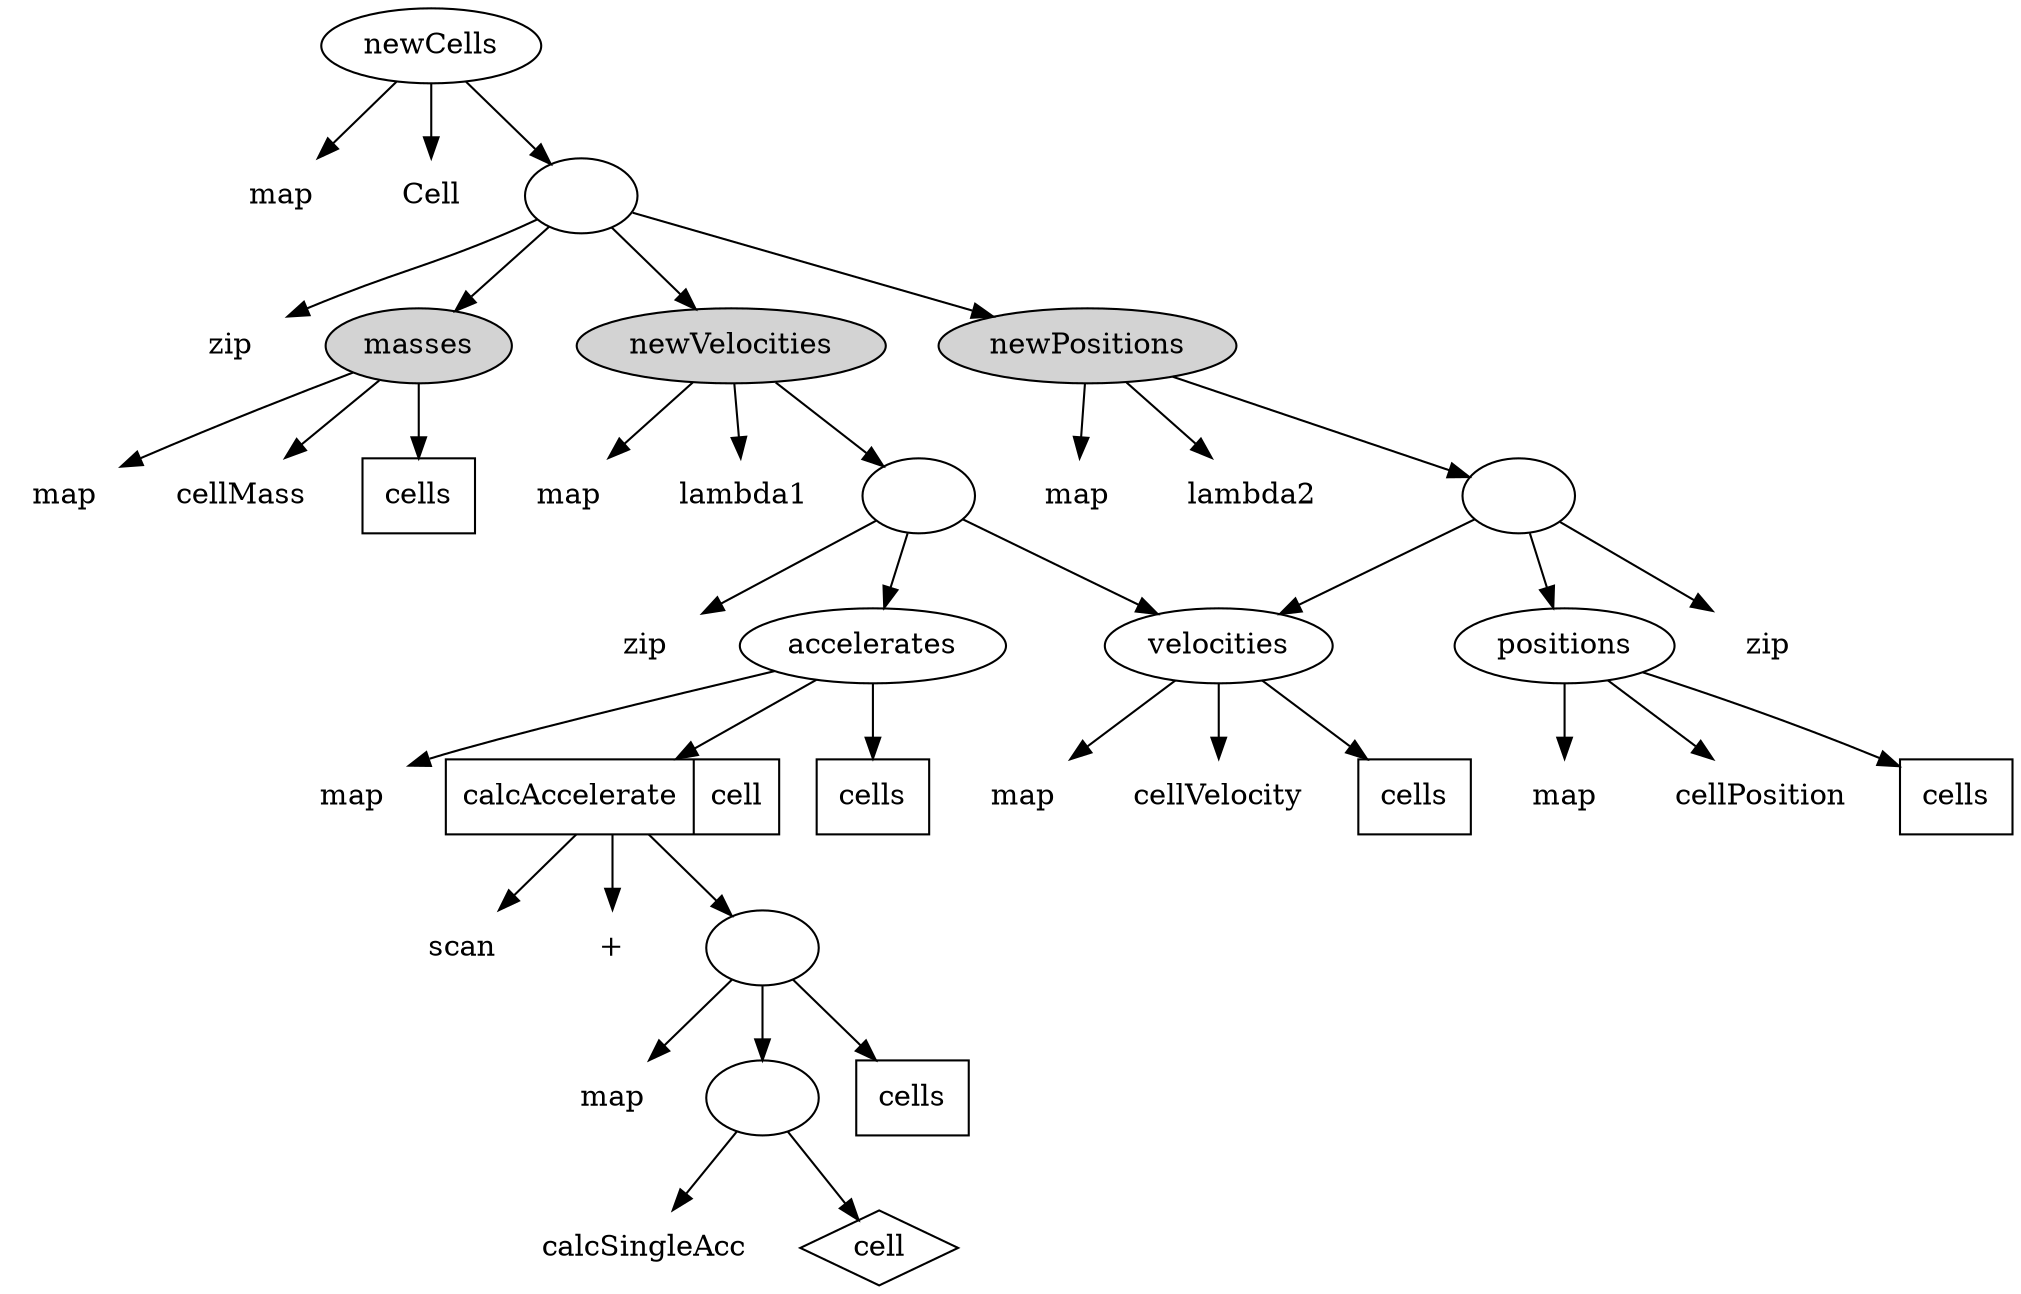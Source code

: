 digraph G {
	// size="8.2, 11.6";
	// ratio="compressed";
	
	res[label="newCells"];
        resmap[label="map", shape=plaintext];
	Cell[shape=plaintext];
        t1[label=""];
        res -> resmap;
        res -> Cell;
        res -> t1;

        t1zip[label="zip", shape=plaintext];
        ms[label="masses", style=filled, bgcolor=gray];
        nvs[label="newVelocities", style=filled, bgcolor=gray];
        nps[label="newPositions", style=filled, bgcolor=gray];
        t1 -> t1zip;
        t1 -> ms;
        t1 -> nvs;
        t1 -> nps;

        msmap[label="map", shape=plaintext];
        cellMass[shape=plaintext];
        mscells[label="cells", shape=box];
        ms -> msmap;
        ms -> cellMass;
        ms -> mscells;

        nvsmap[label="map", shape=plaintext];
        nvslbd[label="lambda1", shape=plaintext];
        t2[label=""];
        nvs -> nvsmap;
        nvs -> nvslbd;
        nvs -> t2;

        t2zip[label="zip", shape=plaintext];
        vs[label="velocities"];
        as[label="accelerates"];
        t2 -> t2zip;
        t2 -> vs;
        t2 -> as;

        npsmap[label="map", shape=plaintext];
        npslbd[label="lambda2", shape=plaintext];
        t3[label=""];
        nps -> npsmap;
        nps -> npslbd;
        nps -> t3;

        t3zip[label="zip", shape=plaintext];
        ps[label="positions"];
        t3 -> t3zip;
        t3 -> vs;
        t3 -> ps;

        vsmap[label="map", shape=plaintext];
        cellVelocity[shape=plaintext];
        vscells[label="cells", shape=box];
        vs -> vsmap;
        vs -> cellVelocity;
        vs -> vscells;
        
        psmap[label="map", shape=plaintext];
        cellPosition[shape=plaintext];
        pscells[label="cells", shape=box];
        ps -> psmap;
        ps -> cellPosition;
        ps -> pscells;

        asmap[label="map", shape=plaintext];
        ca[shape=record, label="calcAccelerate | cell"];
        ascells[label="cells", shape=box];
        as -> asmap;
        as -> ca;
        as -> ascells;
                
        cascan[label="scan", shape=plaintext];
        caplus[label="+", shape=plaintext];
        t4[label=""];
        ca -> cascan;
        ca -> caplus;
        ca -> t4;

        t4map[label="map", shape=plaintext];
        t5[label=""];
        t4cells[label="cells", shape=box];
        t4 -> t4map;
        t4 -> t5;
        t4 -> t4cells;

        csa[label=calcSingleAcc, shape=plaintext];
        csacell[label="cell", shape=diamond];
        t5 -> csa;
        t5 -> csacell;
}